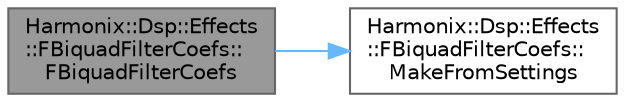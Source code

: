 digraph "Harmonix::Dsp::Effects::FBiquadFilterCoefs::FBiquadFilterCoefs"
{
 // INTERACTIVE_SVG=YES
 // LATEX_PDF_SIZE
  bgcolor="transparent";
  edge [fontname=Helvetica,fontsize=10,labelfontname=Helvetica,labelfontsize=10];
  node [fontname=Helvetica,fontsize=10,shape=box,height=0.2,width=0.4];
  rankdir="LR";
  Node1 [id="Node000001",label="Harmonix::Dsp::Effects\l::FBiquadFilterCoefs::\lFBiquadFilterCoefs",height=0.2,width=0.4,color="gray40", fillcolor="grey60", style="filled", fontcolor="black",tooltip=" "];
  Node1 -> Node2 [id="edge1_Node000001_Node000002",color="steelblue1",style="solid",tooltip=" "];
  Node2 [id="Node000002",label="Harmonix::Dsp::Effects\l::FBiquadFilterCoefs::\lMakeFromSettings",height=0.2,width=0.4,color="grey40", fillcolor="white", style="filled",URL="$d1/d6d/classHarmonix_1_1Dsp_1_1Effects_1_1FBiquadFilterCoefs.html#ab75cbf1135f31e8306dffbf449d5357c",tooltip=" "];
}
